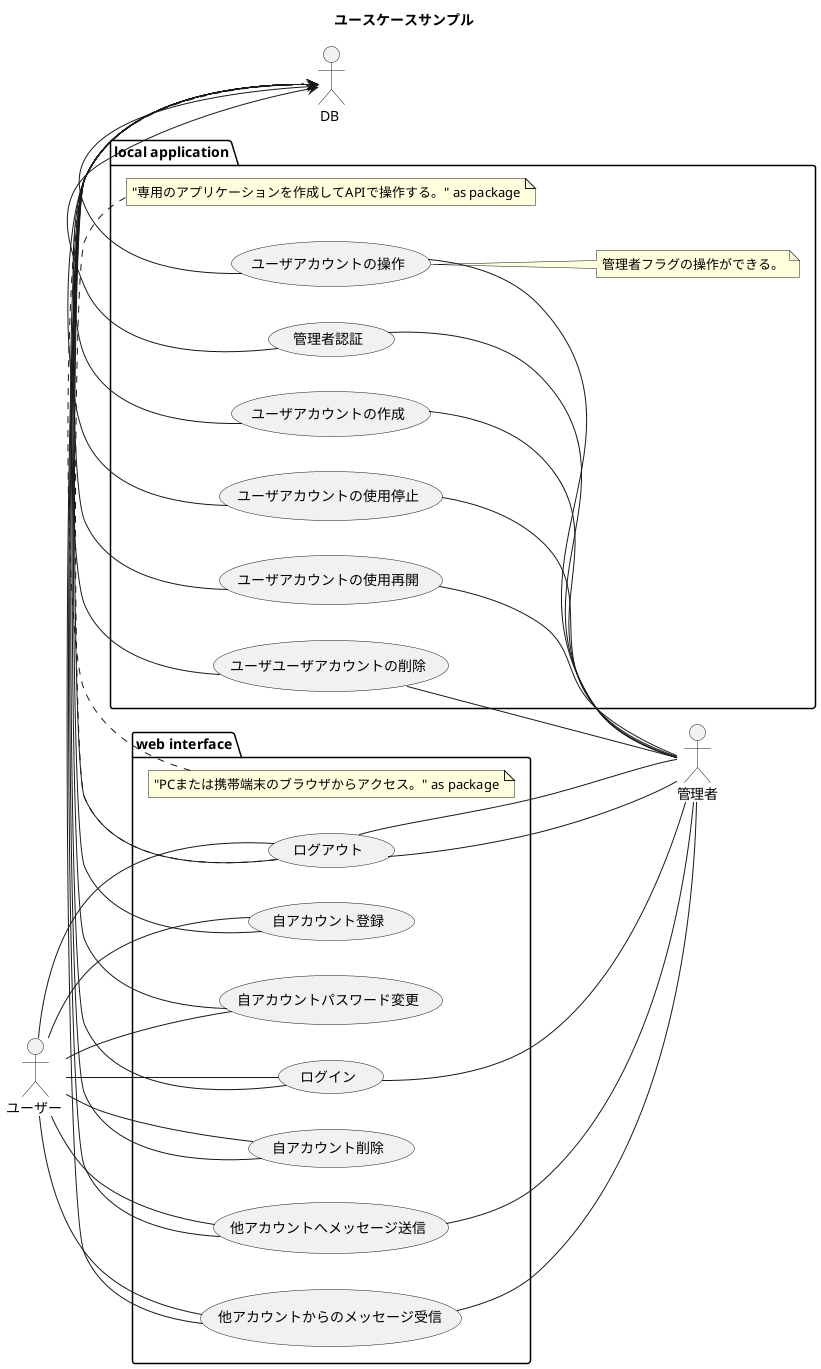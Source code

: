 @startuml
title ユースケースサンプル
left to right direction

actor :ユーザー :as user
actor :管理者: as admin
database :DB : as DB

/'
  PCまたは携帯端末のブラウザからアクセス。
'/
package "web interface" {
	note top : "PCまたは携帯端末のブラウザからアクセス。" as package
 	user --(自アカウント登録)
	user --(ログイン)
	user --(自アカウントパスワード変更)
	user --(自アカウント削除)
	user --(他アカウントへメッセージ送信)
	user --(他アカウントからのメッセージ受信)
	user --(ログアウト)
}

/'
  専用のアプリケーションを作成してAPIで操作する。
'/
package "local application" {
	note top : "専用のアプリケーションを作成してAPIで操作する。" as package
	(ログイン)--admin
	(ログアウト)--admin
	(管理者認証)--admin
	(ログアウト)--admin
	(ユーザアカウントの作成)--admin
	(ユーザアカウントの操作)--admin
	note right of ユーザアカウントの操作: 管理者フラグの操作ができる。
	(ユーザアカウントの使用停止) -- admin
	(ユーザアカウントの使用再開) -- admin
	(ユーザユーザアカウントの削除) -- admin
	(他アカウントへメッセージ送信)--admin
	(他アカウントからのメッセージ受信)--admin
}

(自アカウント登録)->DB
(自アカウントパスワード変更)->DB
(ログイン)->DB
(ログアウト)->DB
(管理者認証)->DB
(自アカウント削除)->DB
(他アカウントへメッセージ送信)->DB
(他アカウントからのメッセージ受信)->DB
DB<-(ユーザアカウントの作成)
DB<-(ユーザアカウントの使用停止)
DB<-(ユーザアカウントの使用再開)
DB<-(ユーザユーザアカウントの削除)
DB<-(ユーザアカウントの操作)

@enduml
